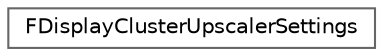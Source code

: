 digraph "Graphical Class Hierarchy"
{
 // INTERACTIVE_SVG=YES
 // LATEX_PDF_SIZE
  bgcolor="transparent";
  edge [fontname=Helvetica,fontsize=10,labelfontname=Helvetica,labelfontsize=10];
  node [fontname=Helvetica,fontsize=10,shape=box,height=0.2,width=0.4];
  rankdir="LR";
  Node0 [id="Node000000",label="FDisplayClusterUpscalerSettings",height=0.2,width=0.4,color="grey40", fillcolor="white", style="filled",URL="$dc/d88/classFDisplayClusterUpscalerSettings.html",tooltip="nDisplay Upscaler settings"];
}

